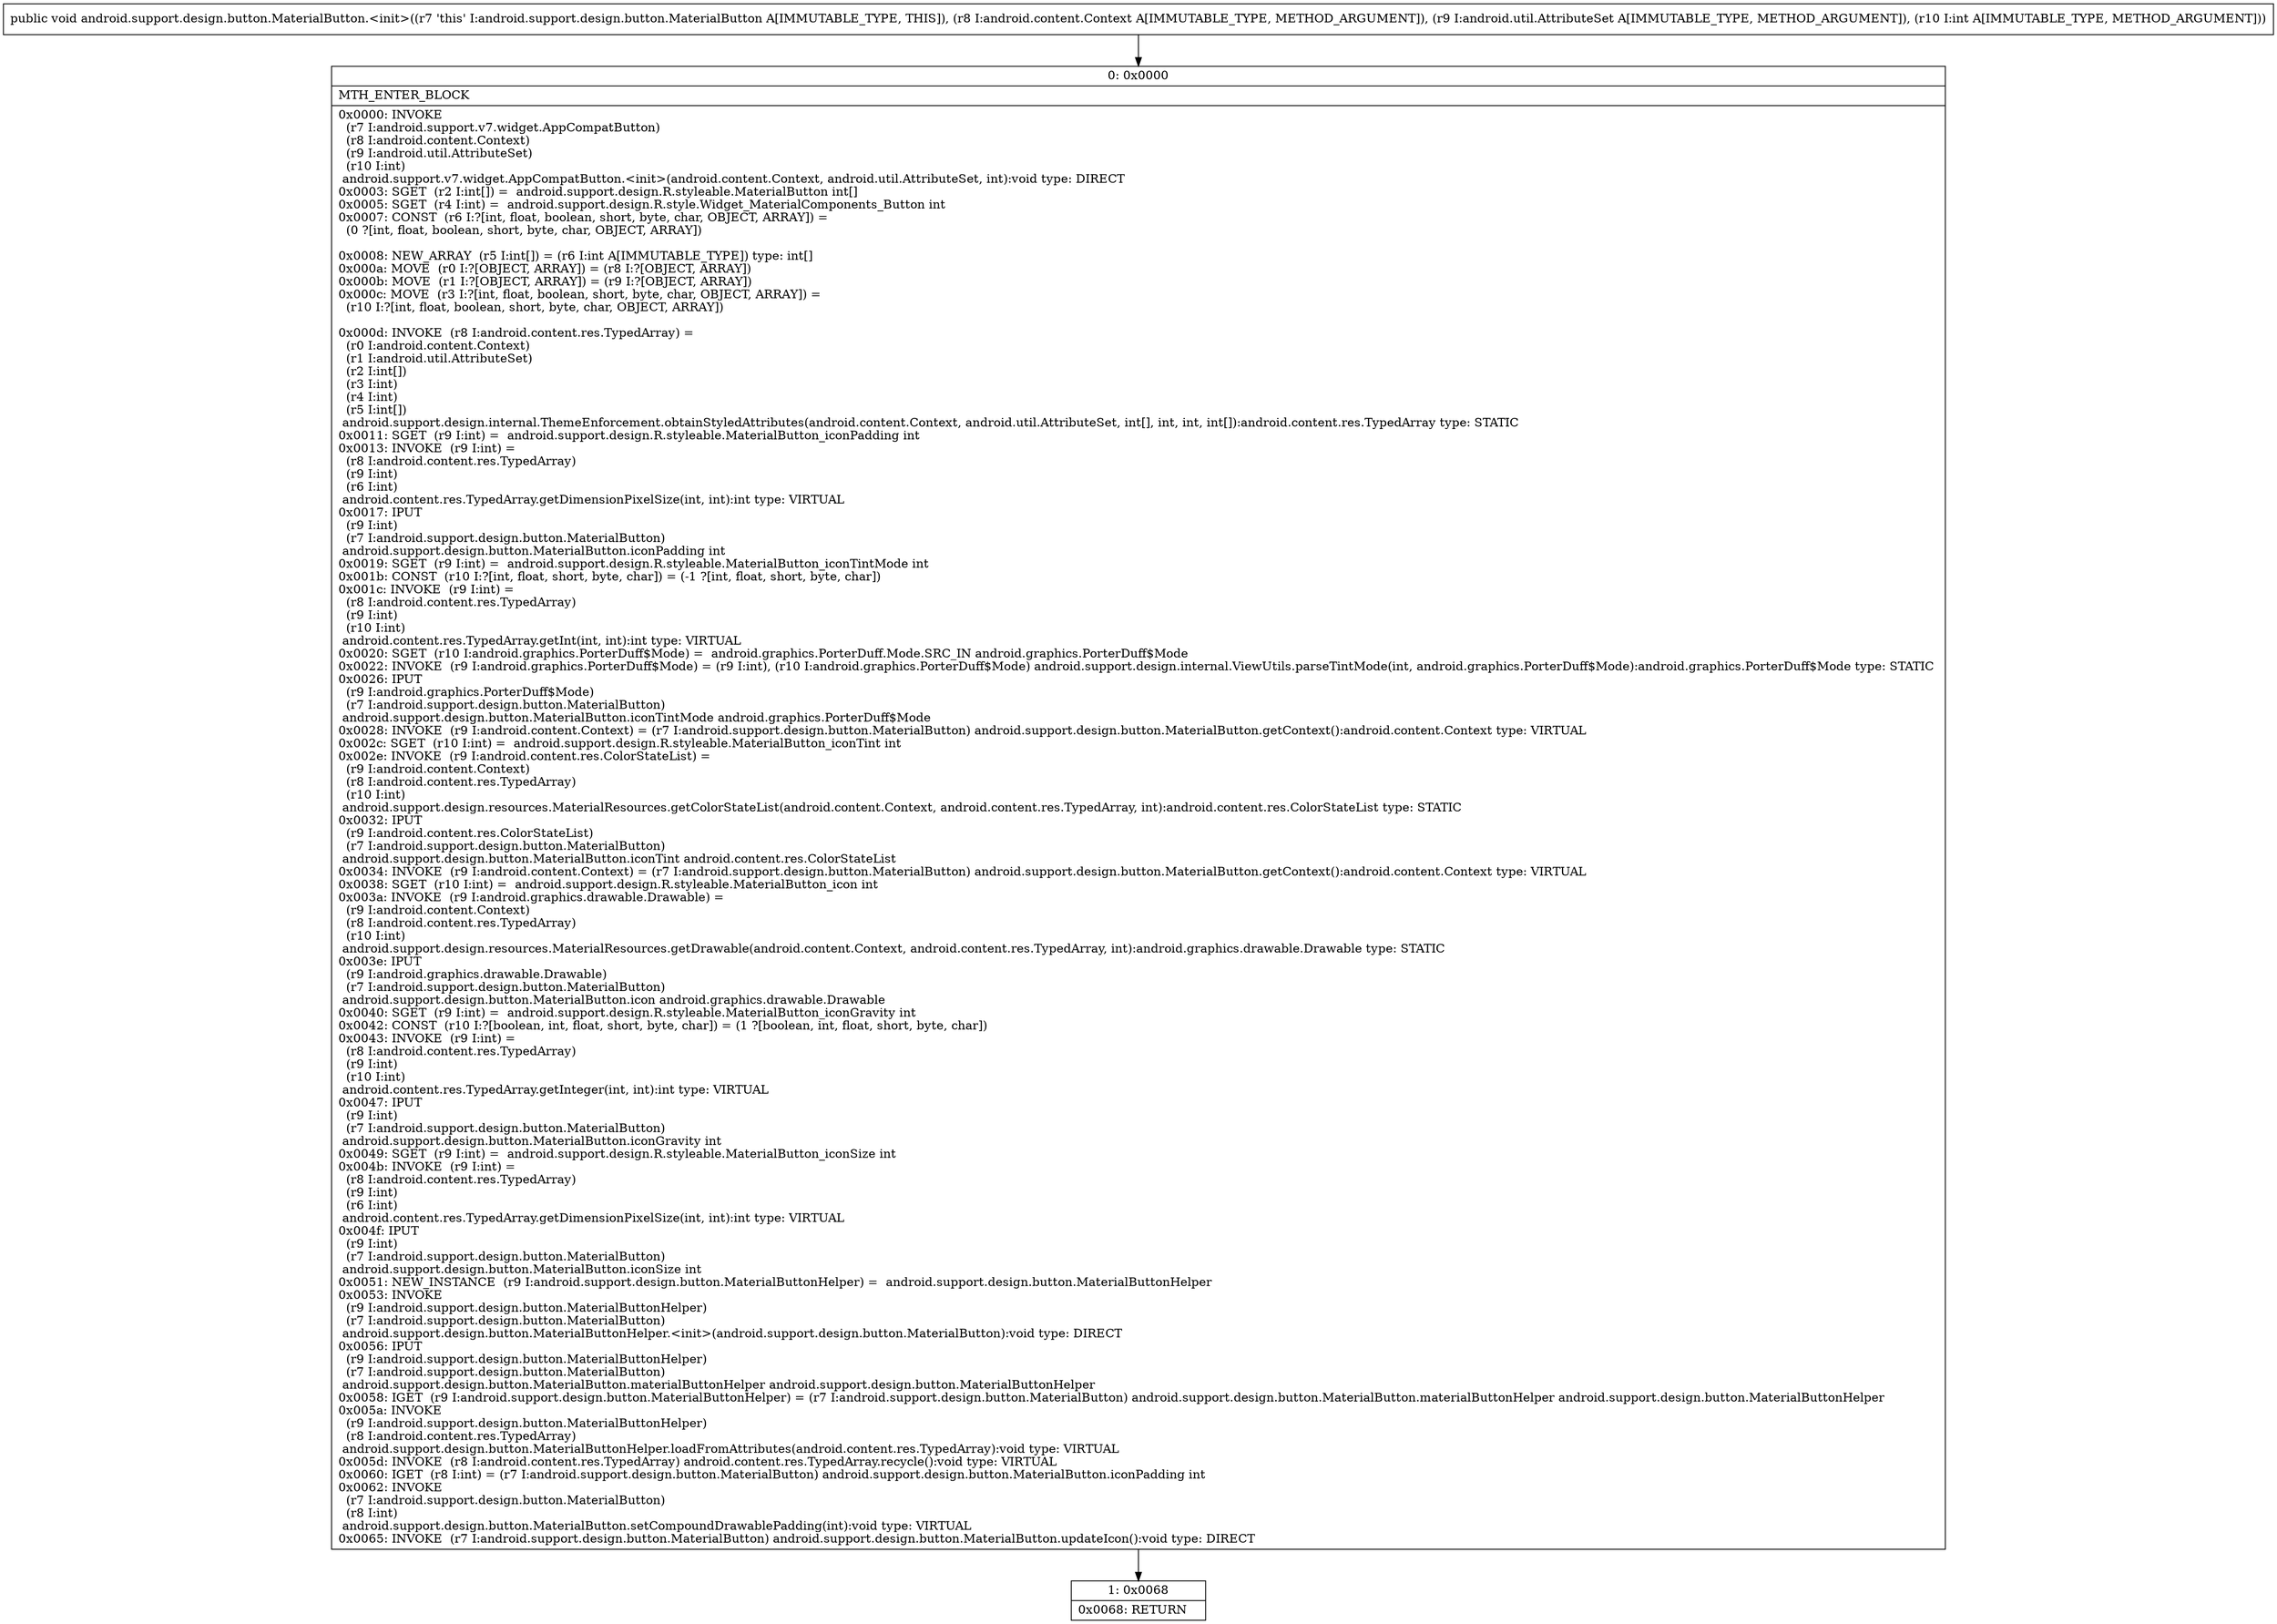 digraph "CFG forandroid.support.design.button.MaterialButton.\<init\>(Landroid\/content\/Context;Landroid\/util\/AttributeSet;I)V" {
Node_0 [shape=record,label="{0\:\ 0x0000|MTH_ENTER_BLOCK\l|0x0000: INVOKE  \l  (r7 I:android.support.v7.widget.AppCompatButton)\l  (r8 I:android.content.Context)\l  (r9 I:android.util.AttributeSet)\l  (r10 I:int)\l android.support.v7.widget.AppCompatButton.\<init\>(android.content.Context, android.util.AttributeSet, int):void type: DIRECT \l0x0003: SGET  (r2 I:int[]) =  android.support.design.R.styleable.MaterialButton int[] \l0x0005: SGET  (r4 I:int) =  android.support.design.R.style.Widget_MaterialComponents_Button int \l0x0007: CONST  (r6 I:?[int, float, boolean, short, byte, char, OBJECT, ARRAY]) = \l  (0 ?[int, float, boolean, short, byte, char, OBJECT, ARRAY])\l \l0x0008: NEW_ARRAY  (r5 I:int[]) = (r6 I:int A[IMMUTABLE_TYPE]) type: int[] \l0x000a: MOVE  (r0 I:?[OBJECT, ARRAY]) = (r8 I:?[OBJECT, ARRAY]) \l0x000b: MOVE  (r1 I:?[OBJECT, ARRAY]) = (r9 I:?[OBJECT, ARRAY]) \l0x000c: MOVE  (r3 I:?[int, float, boolean, short, byte, char, OBJECT, ARRAY]) = \l  (r10 I:?[int, float, boolean, short, byte, char, OBJECT, ARRAY])\l \l0x000d: INVOKE  (r8 I:android.content.res.TypedArray) = \l  (r0 I:android.content.Context)\l  (r1 I:android.util.AttributeSet)\l  (r2 I:int[])\l  (r3 I:int)\l  (r4 I:int)\l  (r5 I:int[])\l android.support.design.internal.ThemeEnforcement.obtainStyledAttributes(android.content.Context, android.util.AttributeSet, int[], int, int, int[]):android.content.res.TypedArray type: STATIC \l0x0011: SGET  (r9 I:int) =  android.support.design.R.styleable.MaterialButton_iconPadding int \l0x0013: INVOKE  (r9 I:int) = \l  (r8 I:android.content.res.TypedArray)\l  (r9 I:int)\l  (r6 I:int)\l android.content.res.TypedArray.getDimensionPixelSize(int, int):int type: VIRTUAL \l0x0017: IPUT  \l  (r9 I:int)\l  (r7 I:android.support.design.button.MaterialButton)\l android.support.design.button.MaterialButton.iconPadding int \l0x0019: SGET  (r9 I:int) =  android.support.design.R.styleable.MaterialButton_iconTintMode int \l0x001b: CONST  (r10 I:?[int, float, short, byte, char]) = (\-1 ?[int, float, short, byte, char]) \l0x001c: INVOKE  (r9 I:int) = \l  (r8 I:android.content.res.TypedArray)\l  (r9 I:int)\l  (r10 I:int)\l android.content.res.TypedArray.getInt(int, int):int type: VIRTUAL \l0x0020: SGET  (r10 I:android.graphics.PorterDuff$Mode) =  android.graphics.PorterDuff.Mode.SRC_IN android.graphics.PorterDuff$Mode \l0x0022: INVOKE  (r9 I:android.graphics.PorterDuff$Mode) = (r9 I:int), (r10 I:android.graphics.PorterDuff$Mode) android.support.design.internal.ViewUtils.parseTintMode(int, android.graphics.PorterDuff$Mode):android.graphics.PorterDuff$Mode type: STATIC \l0x0026: IPUT  \l  (r9 I:android.graphics.PorterDuff$Mode)\l  (r7 I:android.support.design.button.MaterialButton)\l android.support.design.button.MaterialButton.iconTintMode android.graphics.PorterDuff$Mode \l0x0028: INVOKE  (r9 I:android.content.Context) = (r7 I:android.support.design.button.MaterialButton) android.support.design.button.MaterialButton.getContext():android.content.Context type: VIRTUAL \l0x002c: SGET  (r10 I:int) =  android.support.design.R.styleable.MaterialButton_iconTint int \l0x002e: INVOKE  (r9 I:android.content.res.ColorStateList) = \l  (r9 I:android.content.Context)\l  (r8 I:android.content.res.TypedArray)\l  (r10 I:int)\l android.support.design.resources.MaterialResources.getColorStateList(android.content.Context, android.content.res.TypedArray, int):android.content.res.ColorStateList type: STATIC \l0x0032: IPUT  \l  (r9 I:android.content.res.ColorStateList)\l  (r7 I:android.support.design.button.MaterialButton)\l android.support.design.button.MaterialButton.iconTint android.content.res.ColorStateList \l0x0034: INVOKE  (r9 I:android.content.Context) = (r7 I:android.support.design.button.MaterialButton) android.support.design.button.MaterialButton.getContext():android.content.Context type: VIRTUAL \l0x0038: SGET  (r10 I:int) =  android.support.design.R.styleable.MaterialButton_icon int \l0x003a: INVOKE  (r9 I:android.graphics.drawable.Drawable) = \l  (r9 I:android.content.Context)\l  (r8 I:android.content.res.TypedArray)\l  (r10 I:int)\l android.support.design.resources.MaterialResources.getDrawable(android.content.Context, android.content.res.TypedArray, int):android.graphics.drawable.Drawable type: STATIC \l0x003e: IPUT  \l  (r9 I:android.graphics.drawable.Drawable)\l  (r7 I:android.support.design.button.MaterialButton)\l android.support.design.button.MaterialButton.icon android.graphics.drawable.Drawable \l0x0040: SGET  (r9 I:int) =  android.support.design.R.styleable.MaterialButton_iconGravity int \l0x0042: CONST  (r10 I:?[boolean, int, float, short, byte, char]) = (1 ?[boolean, int, float, short, byte, char]) \l0x0043: INVOKE  (r9 I:int) = \l  (r8 I:android.content.res.TypedArray)\l  (r9 I:int)\l  (r10 I:int)\l android.content.res.TypedArray.getInteger(int, int):int type: VIRTUAL \l0x0047: IPUT  \l  (r9 I:int)\l  (r7 I:android.support.design.button.MaterialButton)\l android.support.design.button.MaterialButton.iconGravity int \l0x0049: SGET  (r9 I:int) =  android.support.design.R.styleable.MaterialButton_iconSize int \l0x004b: INVOKE  (r9 I:int) = \l  (r8 I:android.content.res.TypedArray)\l  (r9 I:int)\l  (r6 I:int)\l android.content.res.TypedArray.getDimensionPixelSize(int, int):int type: VIRTUAL \l0x004f: IPUT  \l  (r9 I:int)\l  (r7 I:android.support.design.button.MaterialButton)\l android.support.design.button.MaterialButton.iconSize int \l0x0051: NEW_INSTANCE  (r9 I:android.support.design.button.MaterialButtonHelper) =  android.support.design.button.MaterialButtonHelper \l0x0053: INVOKE  \l  (r9 I:android.support.design.button.MaterialButtonHelper)\l  (r7 I:android.support.design.button.MaterialButton)\l android.support.design.button.MaterialButtonHelper.\<init\>(android.support.design.button.MaterialButton):void type: DIRECT \l0x0056: IPUT  \l  (r9 I:android.support.design.button.MaterialButtonHelper)\l  (r7 I:android.support.design.button.MaterialButton)\l android.support.design.button.MaterialButton.materialButtonHelper android.support.design.button.MaterialButtonHelper \l0x0058: IGET  (r9 I:android.support.design.button.MaterialButtonHelper) = (r7 I:android.support.design.button.MaterialButton) android.support.design.button.MaterialButton.materialButtonHelper android.support.design.button.MaterialButtonHelper \l0x005a: INVOKE  \l  (r9 I:android.support.design.button.MaterialButtonHelper)\l  (r8 I:android.content.res.TypedArray)\l android.support.design.button.MaterialButtonHelper.loadFromAttributes(android.content.res.TypedArray):void type: VIRTUAL \l0x005d: INVOKE  (r8 I:android.content.res.TypedArray) android.content.res.TypedArray.recycle():void type: VIRTUAL \l0x0060: IGET  (r8 I:int) = (r7 I:android.support.design.button.MaterialButton) android.support.design.button.MaterialButton.iconPadding int \l0x0062: INVOKE  \l  (r7 I:android.support.design.button.MaterialButton)\l  (r8 I:int)\l android.support.design.button.MaterialButton.setCompoundDrawablePadding(int):void type: VIRTUAL \l0x0065: INVOKE  (r7 I:android.support.design.button.MaterialButton) android.support.design.button.MaterialButton.updateIcon():void type: DIRECT \l}"];
Node_1 [shape=record,label="{1\:\ 0x0068|0x0068: RETURN   \l}"];
MethodNode[shape=record,label="{public void android.support.design.button.MaterialButton.\<init\>((r7 'this' I:android.support.design.button.MaterialButton A[IMMUTABLE_TYPE, THIS]), (r8 I:android.content.Context A[IMMUTABLE_TYPE, METHOD_ARGUMENT]), (r9 I:android.util.AttributeSet A[IMMUTABLE_TYPE, METHOD_ARGUMENT]), (r10 I:int A[IMMUTABLE_TYPE, METHOD_ARGUMENT])) }"];
MethodNode -> Node_0;
Node_0 -> Node_1;
}

